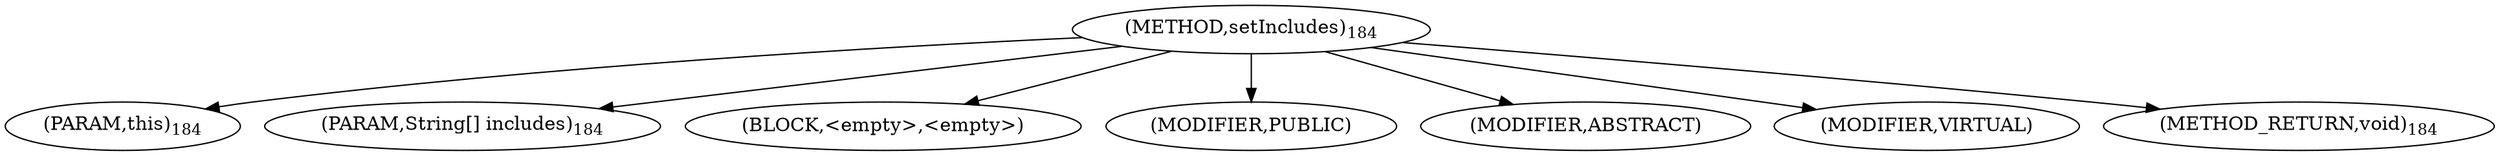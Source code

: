 digraph "setIncludes" {  
"106" [label = <(METHOD,setIncludes)<SUB>184</SUB>> ]
"107" [label = <(PARAM,this)<SUB>184</SUB>> ]
"108" [label = <(PARAM,String[] includes)<SUB>184</SUB>> ]
"109" [label = <(BLOCK,&lt;empty&gt;,&lt;empty&gt;)> ]
"110" [label = <(MODIFIER,PUBLIC)> ]
"111" [label = <(MODIFIER,ABSTRACT)> ]
"112" [label = <(MODIFIER,VIRTUAL)> ]
"113" [label = <(METHOD_RETURN,void)<SUB>184</SUB>> ]
  "106" -> "107" 
  "106" -> "108" 
  "106" -> "109" 
  "106" -> "110" 
  "106" -> "111" 
  "106" -> "112" 
  "106" -> "113" 
}

